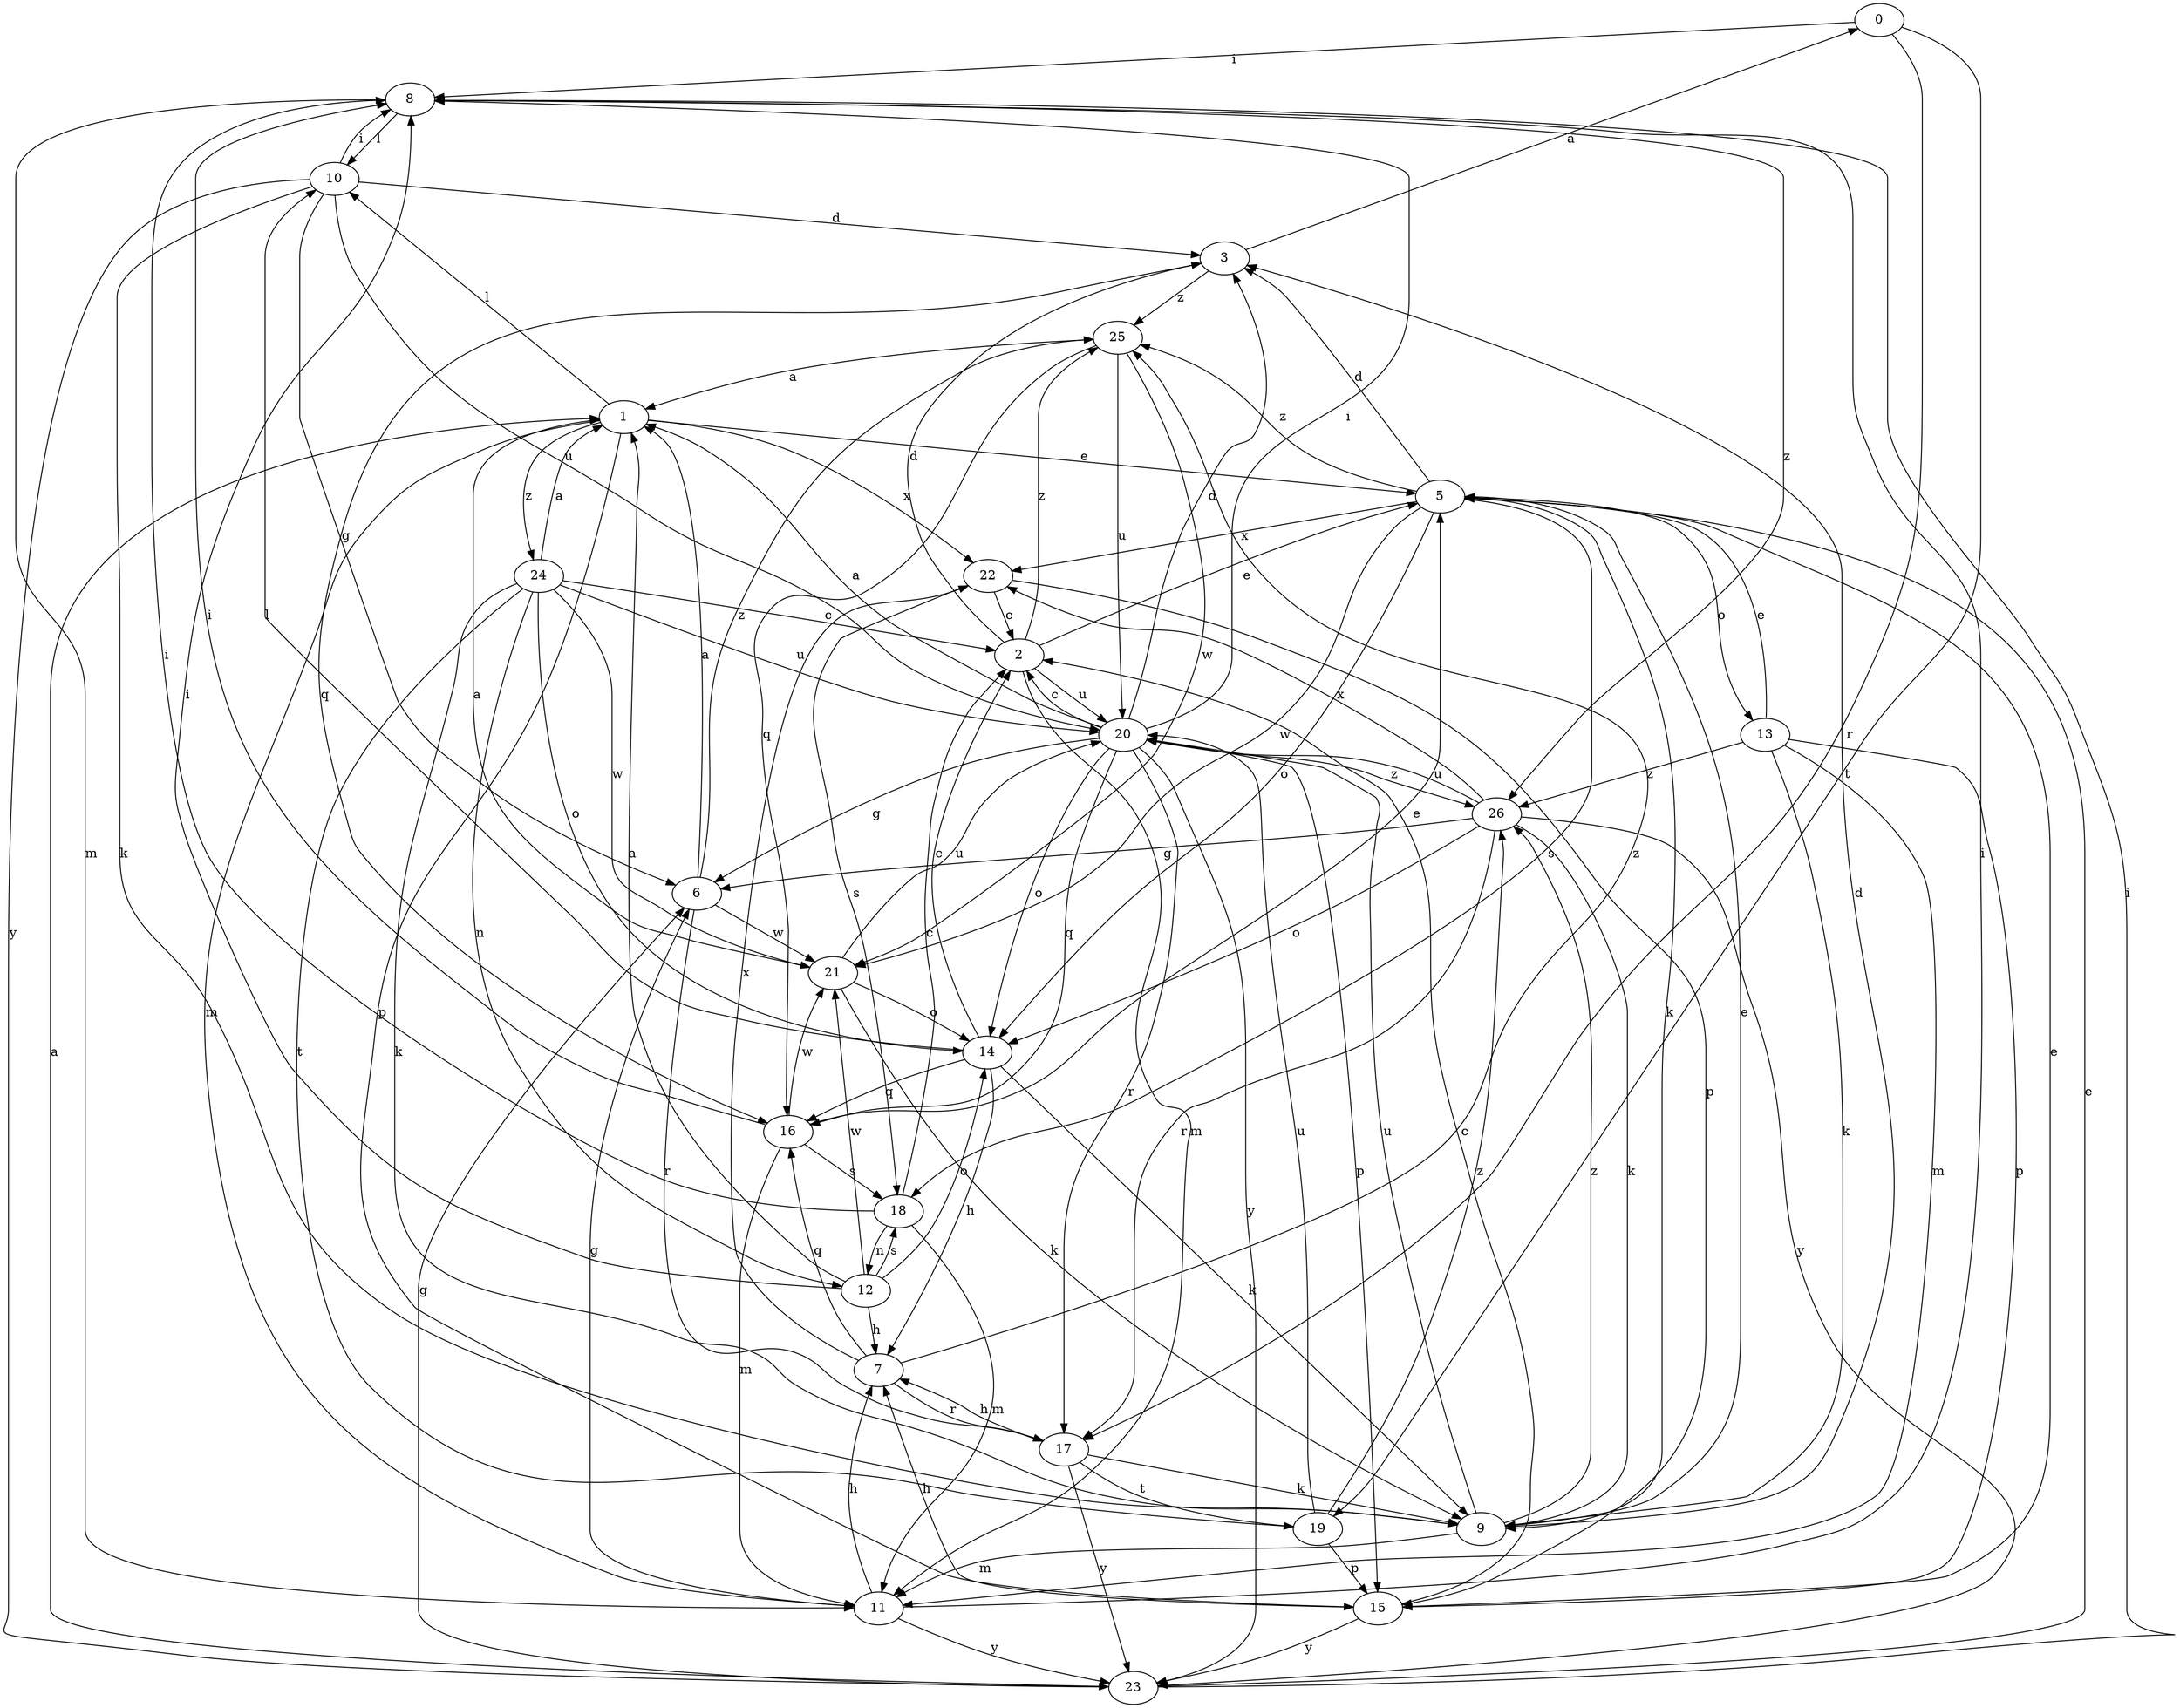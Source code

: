 strict digraph  {
0;
1;
2;
3;
5;
6;
7;
8;
9;
10;
11;
12;
13;
14;
15;
16;
17;
18;
19;
20;
21;
22;
23;
24;
25;
26;
0 -> 8  [label=i];
0 -> 17  [label=r];
0 -> 19  [label=t];
1 -> 5  [label=e];
1 -> 10  [label=l];
1 -> 11  [label=m];
1 -> 15  [label=p];
1 -> 22  [label=x];
1 -> 24  [label=z];
2 -> 3  [label=d];
2 -> 5  [label=e];
2 -> 11  [label=m];
2 -> 20  [label=u];
2 -> 25  [label=z];
3 -> 0  [label=a];
3 -> 16  [label=q];
3 -> 25  [label=z];
5 -> 3  [label=d];
5 -> 9  [label=k];
5 -> 13  [label=o];
5 -> 14  [label=o];
5 -> 18  [label=s];
5 -> 21  [label=w];
5 -> 22  [label=x];
5 -> 25  [label=z];
6 -> 1  [label=a];
6 -> 17  [label=r];
6 -> 21  [label=w];
6 -> 25  [label=z];
7 -> 16  [label=q];
7 -> 17  [label=r];
7 -> 22  [label=x];
7 -> 25  [label=z];
8 -> 10  [label=l];
8 -> 11  [label=m];
8 -> 26  [label=z];
9 -> 3  [label=d];
9 -> 5  [label=e];
9 -> 11  [label=m];
9 -> 20  [label=u];
9 -> 26  [label=z];
10 -> 3  [label=d];
10 -> 6  [label=g];
10 -> 8  [label=i];
10 -> 9  [label=k];
10 -> 20  [label=u];
10 -> 23  [label=y];
11 -> 6  [label=g];
11 -> 7  [label=h];
11 -> 8  [label=i];
11 -> 23  [label=y];
12 -> 1  [label=a];
12 -> 7  [label=h];
12 -> 8  [label=i];
12 -> 14  [label=o];
12 -> 18  [label=s];
12 -> 21  [label=w];
13 -> 5  [label=e];
13 -> 9  [label=k];
13 -> 11  [label=m];
13 -> 15  [label=p];
13 -> 26  [label=z];
14 -> 2  [label=c];
14 -> 7  [label=h];
14 -> 9  [label=k];
14 -> 10  [label=l];
14 -> 16  [label=q];
15 -> 2  [label=c];
15 -> 5  [label=e];
15 -> 7  [label=h];
15 -> 23  [label=y];
16 -> 5  [label=e];
16 -> 8  [label=i];
16 -> 11  [label=m];
16 -> 18  [label=s];
16 -> 21  [label=w];
17 -> 7  [label=h];
17 -> 9  [label=k];
17 -> 19  [label=t];
17 -> 23  [label=y];
18 -> 2  [label=c];
18 -> 8  [label=i];
18 -> 11  [label=m];
18 -> 12  [label=n];
19 -> 15  [label=p];
19 -> 20  [label=u];
19 -> 26  [label=z];
20 -> 1  [label=a];
20 -> 2  [label=c];
20 -> 3  [label=d];
20 -> 6  [label=g];
20 -> 8  [label=i];
20 -> 14  [label=o];
20 -> 15  [label=p];
20 -> 16  [label=q];
20 -> 17  [label=r];
20 -> 23  [label=y];
20 -> 26  [label=z];
21 -> 1  [label=a];
21 -> 9  [label=k];
21 -> 14  [label=o];
21 -> 20  [label=u];
22 -> 2  [label=c];
22 -> 15  [label=p];
22 -> 18  [label=s];
23 -> 1  [label=a];
23 -> 5  [label=e];
23 -> 6  [label=g];
23 -> 8  [label=i];
24 -> 1  [label=a];
24 -> 2  [label=c];
24 -> 9  [label=k];
24 -> 12  [label=n];
24 -> 14  [label=o];
24 -> 19  [label=t];
24 -> 20  [label=u];
24 -> 21  [label=w];
25 -> 1  [label=a];
25 -> 16  [label=q];
25 -> 20  [label=u];
25 -> 21  [label=w];
26 -> 6  [label=g];
26 -> 9  [label=k];
26 -> 14  [label=o];
26 -> 17  [label=r];
26 -> 20  [label=u];
26 -> 22  [label=x];
26 -> 23  [label=y];
}

